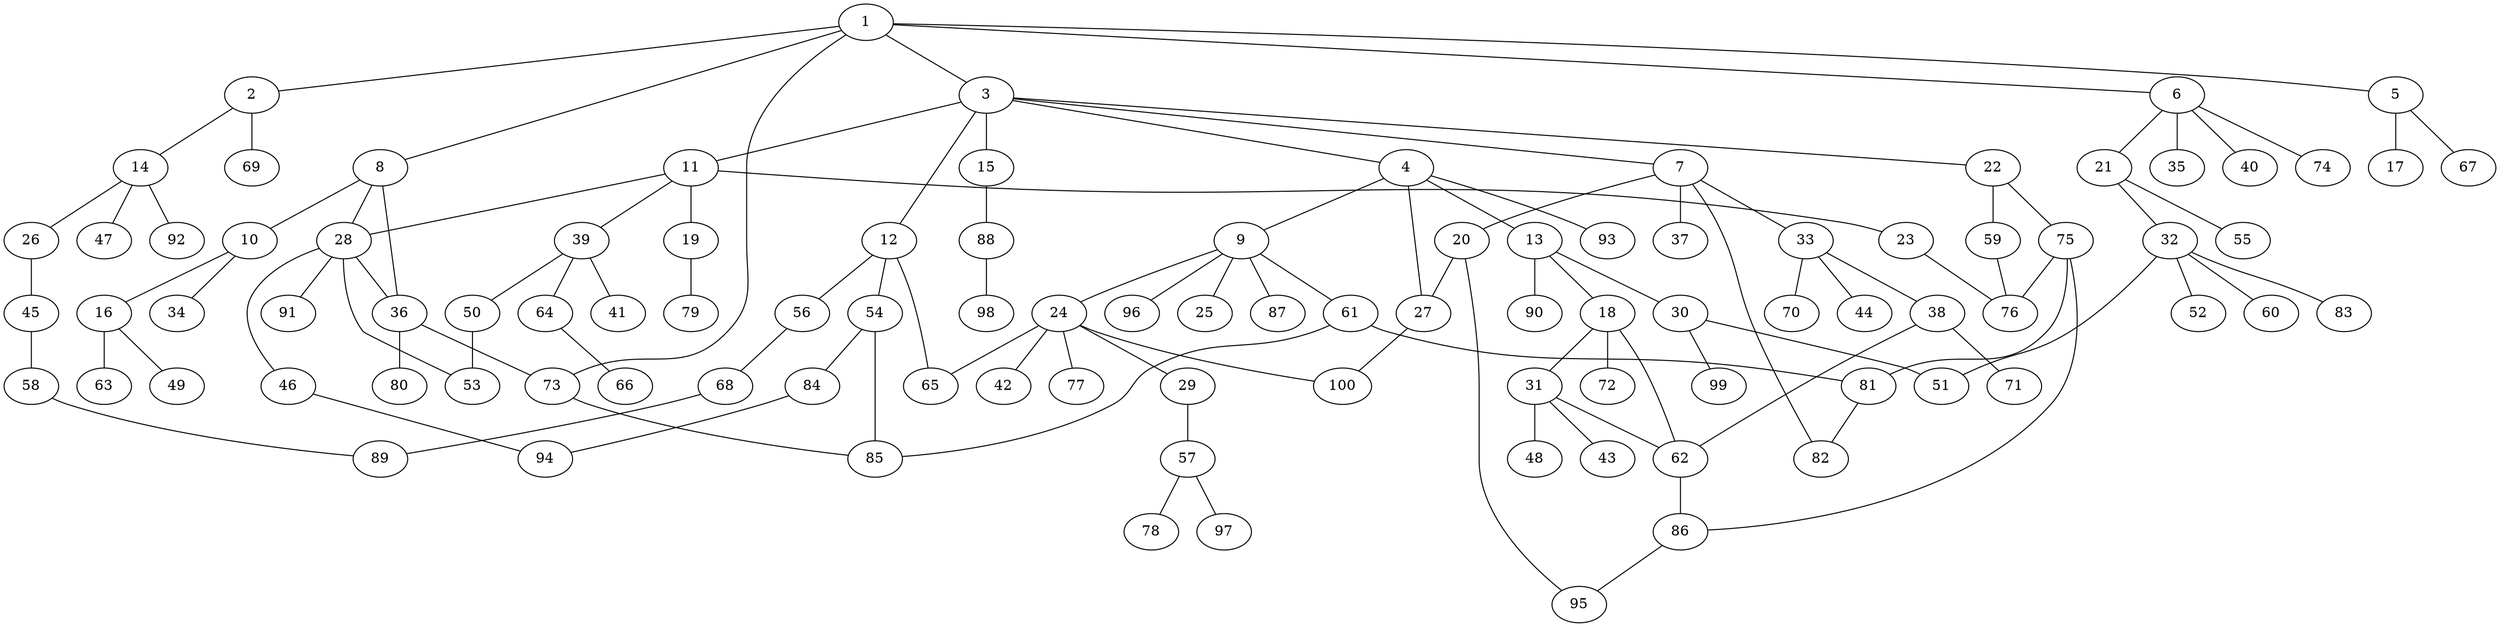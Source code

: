 graph graphname {1--2
1--3
1--5
1--6
1--8
1--73
2--14
2--69
3--4
3--7
3--11
3--12
3--15
3--22
4--9
4--13
4--27
4--93
5--17
5--67
6--21
6--35
6--40
6--74
7--20
7--33
7--37
7--82
8--10
8--28
8--36
9--24
9--25
9--61
9--87
9--96
10--16
10--34
11--19
11--23
11--28
11--39
12--54
12--56
12--65
13--18
13--30
13--90
14--26
14--47
14--92
15--88
16--49
16--63
18--31
18--62
18--72
19--79
20--27
20--95
21--32
21--55
22--59
22--75
23--76
24--29
24--42
24--65
24--77
24--100
26--45
27--100
28--36
28--46
28--53
28--91
29--57
30--51
30--99
31--43
31--48
31--62
32--51
32--52
32--60
32--83
33--38
33--44
33--70
36--73
36--80
38--62
38--71
39--41
39--50
39--64
45--58
46--94
50--53
54--84
54--85
56--68
57--78
57--97
58--89
59--76
61--81
61--85
62--86
64--66
68--89
73--85
75--76
75--81
75--86
81--82
84--94
86--95
88--98
}